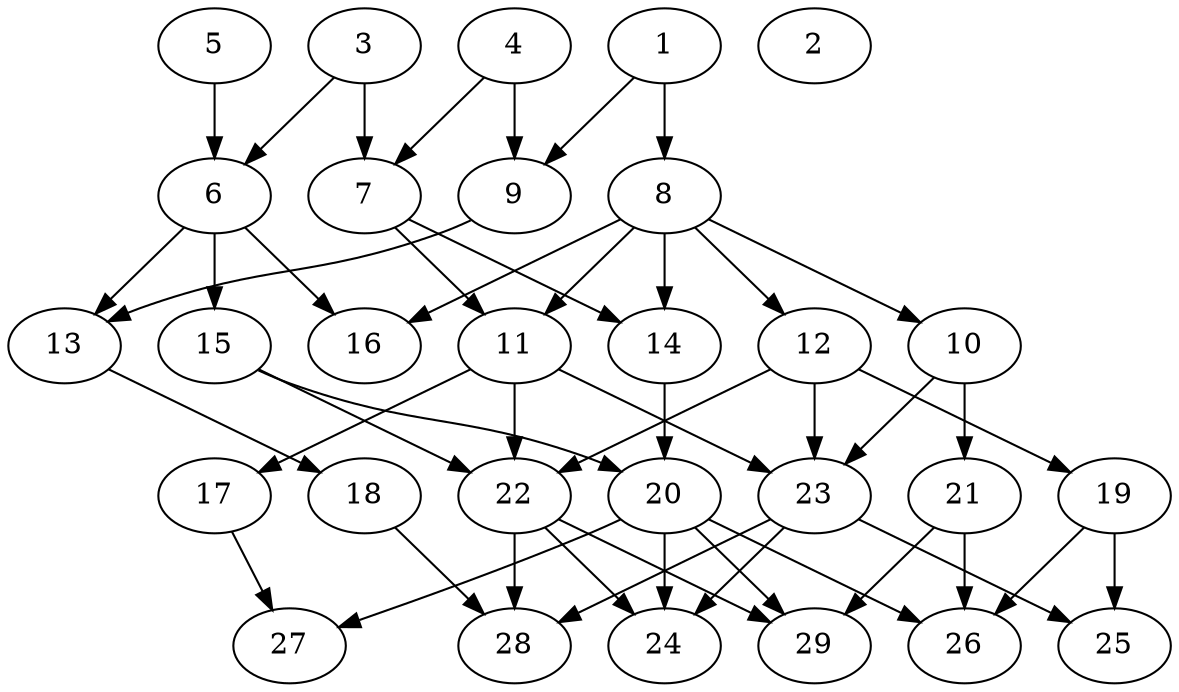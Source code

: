 // DAG (tier=2-normal, mode=data, n=29, ccr=0.421, fat=0.533, density=0.409, regular=0.406, jump=0.175, mindata=2097152, maxdata=16777216)
// DAG automatically generated by daggen at Sun Aug 24 16:33:34 2025
// /home/ermia/Project/Environments/daggen/bin/daggen --dot --ccr 0.421 --fat 0.533 --regular 0.406 --density 0.409 --jump 0.175 --mindata 2097152 --maxdata 16777216 -n 29 
digraph G {
  1 [size="47035631669260376", alpha="0.15", expect_size="23517815834630188"]
  1 -> 8 [size ="1899030829334528"]
  1 -> 9 [size ="1899030829334528"]
  2 [size="17162291145558796", alpha="0.09", expect_size="8581145572779398"]
  3 [size="2401958632356792320", alpha="0.04", expect_size="1200979316178396160"]
  3 -> 6 [size ="919039861850112"]
  3 -> 7 [size ="919039861850112"]
  4 [size="1066302806440514560", alpha="0.03", expect_size="533151403220257280"]
  4 -> 7 [size ="451695033188352"]
  4 -> 9 [size ="451695033188352"]
  5 [size="943461902998304718848", alpha="0.02", expect_size="471730951499152359424"]
  5 -> 6 [size ="769554825347072"]
  6 [size="1950231430126028980224", alpha="0.02", expect_size="975115715063014490112"]
  6 -> 13 [size ="1248765105143808"]
  6 -> 15 [size ="1248765105143808"]
  6 -> 16 [size ="1248765105143808"]
  7 [size="10327866039472218", alpha="0.19", expect_size="5163933019736109"]
  7 -> 11 [size ="982256009084928"]
  7 -> 14 [size ="982256009084928"]
  8 [size="1589396092000283648", alpha="0.14", expect_size="794698046000141824"]
  8 -> 10 [size ="1531089571020800"]
  8 -> 11 [size ="1531089571020800"]
  8 -> 12 [size ="1531089571020800"]
  8 -> 14 [size ="1531089571020800"]
  8 -> 16 [size ="1531089571020800"]
  9 [size="1039957492047141666816", alpha="0.18", expect_size="519978746023570833408"]
  9 -> 13 [size ="821171205439488"]
  10 [size="30831439036476812", alpha="0.05", expect_size="15415719518238406"]
  10 -> 21 [size ="1148709169528832"]
  10 -> 23 [size ="1148709169528832"]
  11 [size="544018388791346752", alpha="0.11", expect_size="272009194395673376"]
  11 -> 17 [size ="194160380346368"]
  11 -> 22 [size ="194160380346368"]
  11 -> 23 [size ="194160380346368"]
  12 [size="2139270198835777280", alpha="0.06", expect_size="1069635099417888640"]
  12 -> 19 [size ="1412445092446208"]
  12 -> 22 [size ="1412445092446208"]
  12 -> 23 [size ="1412445092446208"]
  13 [size="253997328253471328", alpha="0.19", expect_size="126998664126735664"]
  13 -> 18 [size ="237953569783808"]
  14 [size="4184310364245602304", alpha="0.10", expect_size="2092155182122801152"]
  14 -> 20 [size ="1777110037299200"]
  15 [size="2520999989869652475904", alpha="0.12", expect_size="1260499994934826237952"]
  15 -> 20 [size ="1481853315842048"]
  15 -> 22 [size ="1481853315842048"]
  16 [size="2904248550351897100288", alpha="0.08", expect_size="1452124275175948550144"]
  17 [size="4971821850988165120", alpha="0.12", expect_size="2485910925494082560"]
  17 -> 27 [size ="2040928227295232"]
  18 [size="46710764453402509312", alpha="0.06", expect_size="23355382226701254656"]
  18 -> 28 [size ="103761116659712"]
  19 [size="25936698292025848", alpha="0.07", expect_size="12968349146012924"]
  19 -> 25 [size ="981167033548800"]
  19 -> 26 [size ="981167033548800"]
  20 [size="54619412634786776", alpha="0.20", expect_size="27309706317393388"]
  20 -> 24 [size ="1398329959251968"]
  20 -> 26 [size ="1398329959251968"]
  20 -> 27 [size ="1398329959251968"]
  20 -> 29 [size ="1398329959251968"]
  21 [size="19385243392635988", alpha="0.14", expect_size="9692621696317994"]
  21 -> 26 [size ="1657346812018688"]
  21 -> 29 [size ="1657346812018688"]
  22 [size="4517017778852978176", alpha="0.12", expect_size="2258508889426489088"]
  22 -> 24 [size ="1549960155758592"]
  22 -> 28 [size ="1549960155758592"]
  22 -> 29 [size ="1549960155758592"]
  23 [size="1566032282930426880", alpha="0.07", expect_size="783016141465213440"]
  23 -> 24 [size ="791727099084800"]
  23 -> 25 [size ="791727099084800"]
  23 -> 28 [size ="791727099084800"]
  24 [size="1107276935222229888", alpha="0.09", expect_size="553638467611114944"]
  25 [size="163502215183466496000", alpha="0.07", expect_size="81751107591733248000"]
  26 [size="2980804287256772096", alpha="0.05", expect_size="1490402143628386048"]
  27 [size="10255642551693642", alpha="0.01", expect_size="5127821275846821"]
  28 [size="58411810695354000", alpha="0.18", expect_size="29205905347677000"]
  29 [size="378487849163901894656", alpha="0.03", expect_size="189243924581950947328"]
}